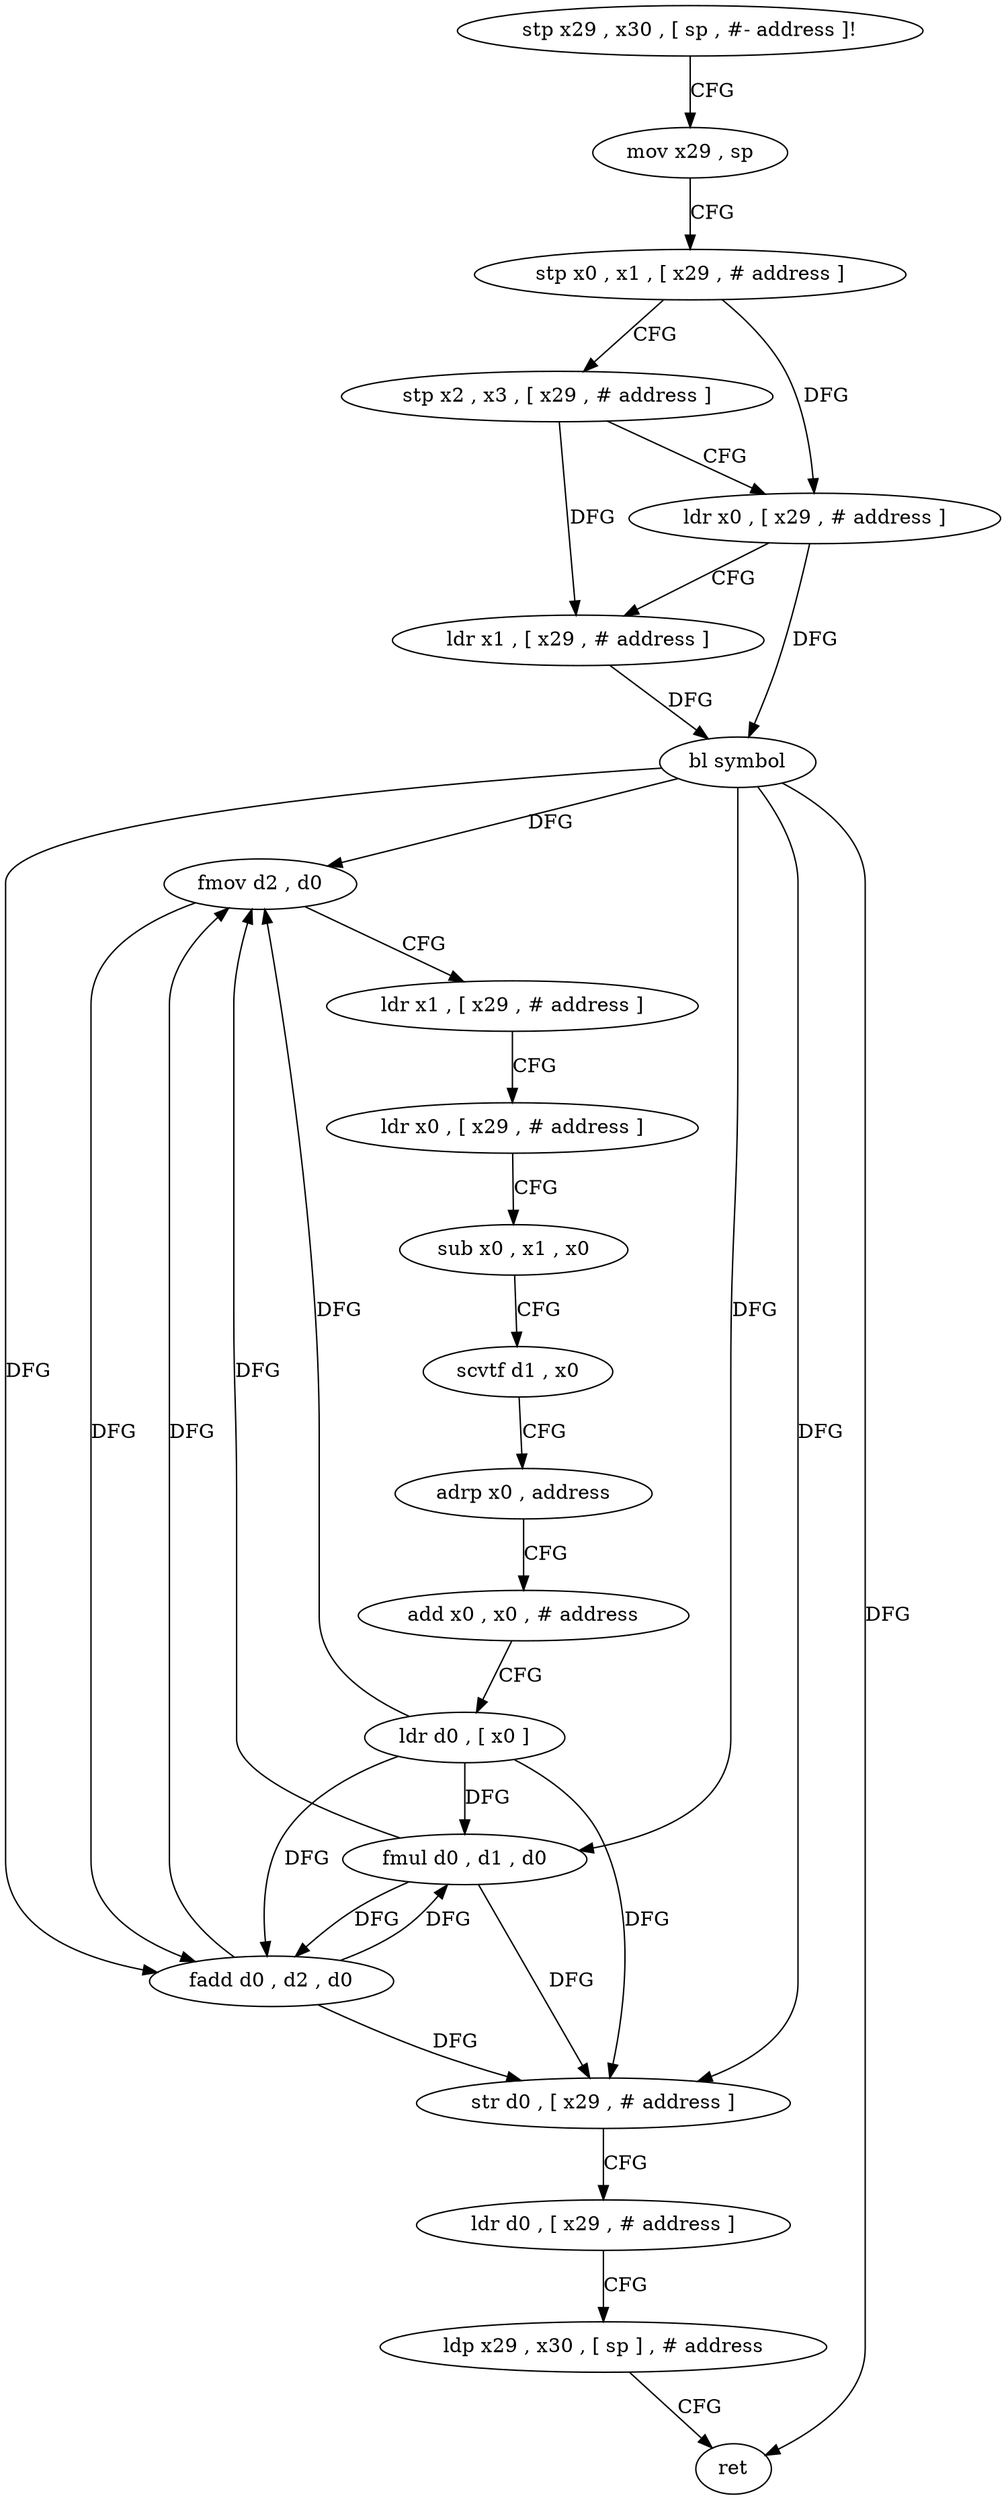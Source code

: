 digraph "func" {
"4215020" [label = "stp x29 , x30 , [ sp , #- address ]!" ]
"4215024" [label = "mov x29 , sp" ]
"4215028" [label = "stp x0 , x1 , [ x29 , # address ]" ]
"4215032" [label = "stp x2 , x3 , [ x29 , # address ]" ]
"4215036" [label = "ldr x0 , [ x29 , # address ]" ]
"4215040" [label = "ldr x1 , [ x29 , # address ]" ]
"4215044" [label = "bl symbol" ]
"4215048" [label = "fmov d2 , d0" ]
"4215052" [label = "ldr x1 , [ x29 , # address ]" ]
"4215056" [label = "ldr x0 , [ x29 , # address ]" ]
"4215060" [label = "sub x0 , x1 , x0" ]
"4215064" [label = "scvtf d1 , x0" ]
"4215068" [label = "adrp x0 , address" ]
"4215072" [label = "add x0 , x0 , # address" ]
"4215076" [label = "ldr d0 , [ x0 ]" ]
"4215080" [label = "fmul d0 , d1 , d0" ]
"4215084" [label = "fadd d0 , d2 , d0" ]
"4215088" [label = "str d0 , [ x29 , # address ]" ]
"4215092" [label = "ldr d0 , [ x29 , # address ]" ]
"4215096" [label = "ldp x29 , x30 , [ sp ] , # address" ]
"4215100" [label = "ret" ]
"4215020" -> "4215024" [ label = "CFG" ]
"4215024" -> "4215028" [ label = "CFG" ]
"4215028" -> "4215032" [ label = "CFG" ]
"4215028" -> "4215036" [ label = "DFG" ]
"4215032" -> "4215036" [ label = "CFG" ]
"4215032" -> "4215040" [ label = "DFG" ]
"4215036" -> "4215040" [ label = "CFG" ]
"4215036" -> "4215044" [ label = "DFG" ]
"4215040" -> "4215044" [ label = "DFG" ]
"4215044" -> "4215048" [ label = "DFG" ]
"4215044" -> "4215100" [ label = "DFG" ]
"4215044" -> "4215080" [ label = "DFG" ]
"4215044" -> "4215084" [ label = "DFG" ]
"4215044" -> "4215088" [ label = "DFG" ]
"4215048" -> "4215052" [ label = "CFG" ]
"4215048" -> "4215084" [ label = "DFG" ]
"4215052" -> "4215056" [ label = "CFG" ]
"4215056" -> "4215060" [ label = "CFG" ]
"4215060" -> "4215064" [ label = "CFG" ]
"4215064" -> "4215068" [ label = "CFG" ]
"4215068" -> "4215072" [ label = "CFG" ]
"4215072" -> "4215076" [ label = "CFG" ]
"4215076" -> "4215080" [ label = "DFG" ]
"4215076" -> "4215048" [ label = "DFG" ]
"4215076" -> "4215084" [ label = "DFG" ]
"4215076" -> "4215088" [ label = "DFG" ]
"4215080" -> "4215084" [ label = "DFG" ]
"4215080" -> "4215048" [ label = "DFG" ]
"4215080" -> "4215088" [ label = "DFG" ]
"4215084" -> "4215088" [ label = "DFG" ]
"4215084" -> "4215048" [ label = "DFG" ]
"4215084" -> "4215080" [ label = "DFG" ]
"4215088" -> "4215092" [ label = "CFG" ]
"4215092" -> "4215096" [ label = "CFG" ]
"4215096" -> "4215100" [ label = "CFG" ]
}

